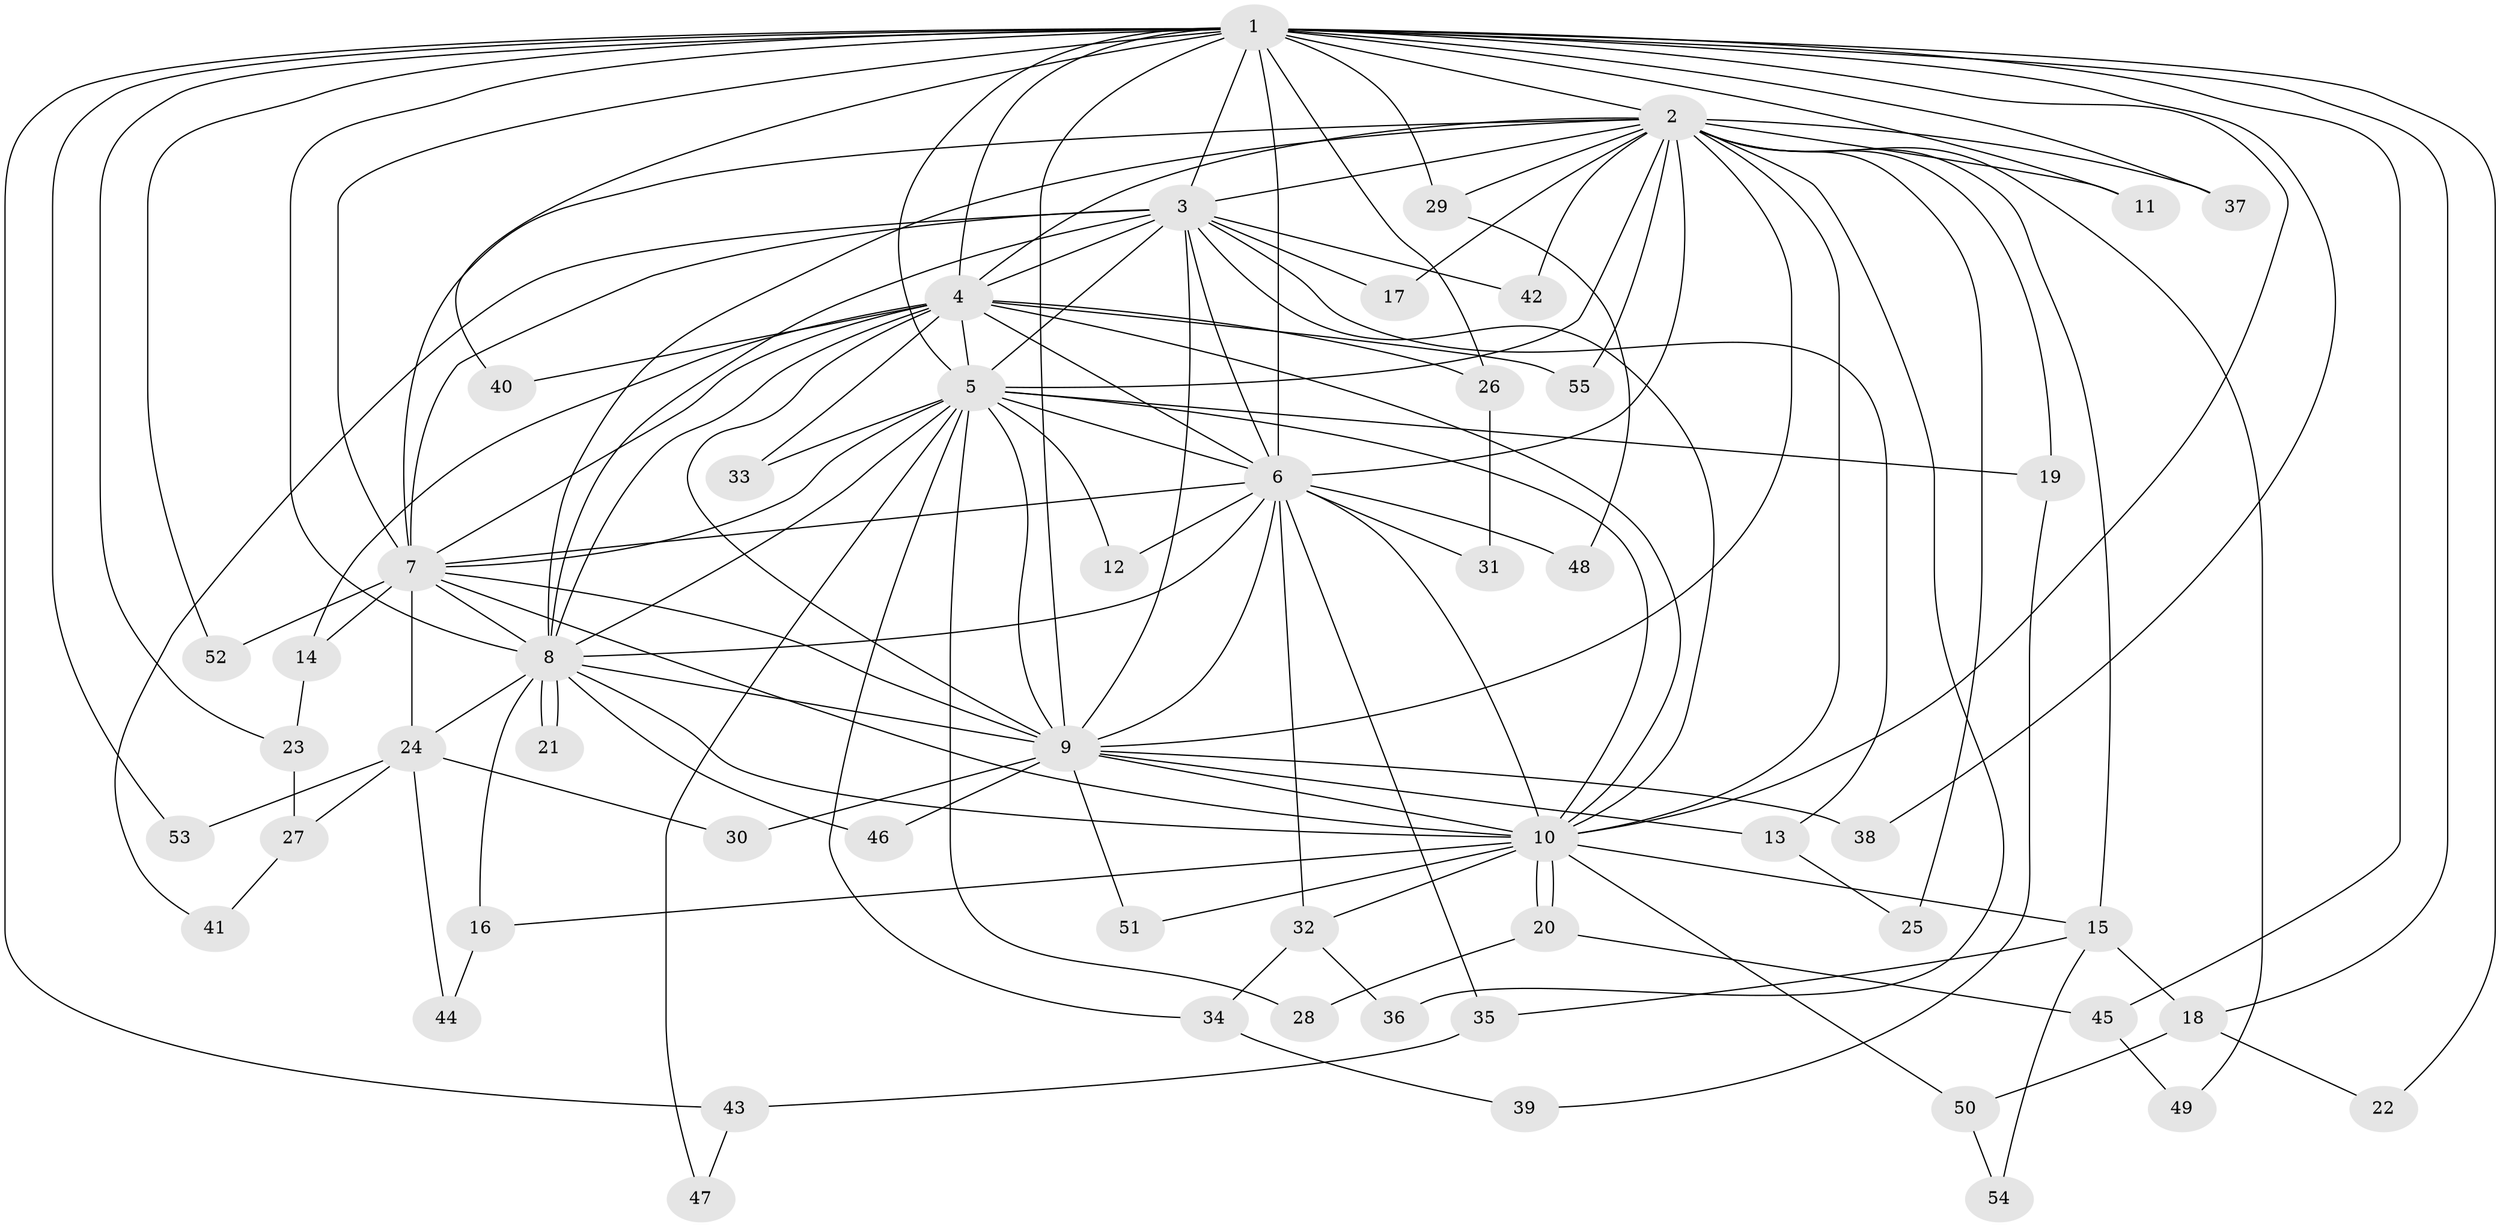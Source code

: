 // Generated by graph-tools (version 1.1) at 2025/34/03/09/25 02:34:44]
// undirected, 55 vertices, 135 edges
graph export_dot {
graph [start="1"]
  node [color=gray90,style=filled];
  1;
  2;
  3;
  4;
  5;
  6;
  7;
  8;
  9;
  10;
  11;
  12;
  13;
  14;
  15;
  16;
  17;
  18;
  19;
  20;
  21;
  22;
  23;
  24;
  25;
  26;
  27;
  28;
  29;
  30;
  31;
  32;
  33;
  34;
  35;
  36;
  37;
  38;
  39;
  40;
  41;
  42;
  43;
  44;
  45;
  46;
  47;
  48;
  49;
  50;
  51;
  52;
  53;
  54;
  55;
  1 -- 2;
  1 -- 3;
  1 -- 4;
  1 -- 5;
  1 -- 6;
  1 -- 7;
  1 -- 8;
  1 -- 9;
  1 -- 10;
  1 -- 11;
  1 -- 18;
  1 -- 22;
  1 -- 23;
  1 -- 26;
  1 -- 29;
  1 -- 37;
  1 -- 38;
  1 -- 40;
  1 -- 43;
  1 -- 45;
  1 -- 52;
  1 -- 53;
  2 -- 3;
  2 -- 4;
  2 -- 5;
  2 -- 6;
  2 -- 7;
  2 -- 8;
  2 -- 9;
  2 -- 10;
  2 -- 11;
  2 -- 15;
  2 -- 17;
  2 -- 19;
  2 -- 25;
  2 -- 29;
  2 -- 36;
  2 -- 37;
  2 -- 42;
  2 -- 49;
  2 -- 55;
  3 -- 4;
  3 -- 5;
  3 -- 6;
  3 -- 7;
  3 -- 8;
  3 -- 9;
  3 -- 10;
  3 -- 13;
  3 -- 17;
  3 -- 41;
  3 -- 42;
  4 -- 5;
  4 -- 6;
  4 -- 7;
  4 -- 8;
  4 -- 9;
  4 -- 10;
  4 -- 14;
  4 -- 26;
  4 -- 33;
  4 -- 40;
  4 -- 55;
  5 -- 6;
  5 -- 7;
  5 -- 8;
  5 -- 9;
  5 -- 10;
  5 -- 12;
  5 -- 19;
  5 -- 28;
  5 -- 33;
  5 -- 34;
  5 -- 47;
  6 -- 7;
  6 -- 8;
  6 -- 9;
  6 -- 10;
  6 -- 12;
  6 -- 31;
  6 -- 32;
  6 -- 35;
  6 -- 48;
  7 -- 8;
  7 -- 9;
  7 -- 10;
  7 -- 14;
  7 -- 24;
  7 -- 52;
  8 -- 9;
  8 -- 10;
  8 -- 16;
  8 -- 21;
  8 -- 21;
  8 -- 24;
  8 -- 46;
  9 -- 10;
  9 -- 13;
  9 -- 30;
  9 -- 38;
  9 -- 46;
  9 -- 51;
  10 -- 15;
  10 -- 16;
  10 -- 20;
  10 -- 20;
  10 -- 32;
  10 -- 50;
  10 -- 51;
  13 -- 25;
  14 -- 23;
  15 -- 18;
  15 -- 35;
  15 -- 54;
  16 -- 44;
  18 -- 22;
  18 -- 50;
  19 -- 39;
  20 -- 28;
  20 -- 45;
  23 -- 27;
  24 -- 27;
  24 -- 30;
  24 -- 44;
  24 -- 53;
  26 -- 31;
  27 -- 41;
  29 -- 48;
  32 -- 34;
  32 -- 36;
  34 -- 39;
  35 -- 43;
  43 -- 47;
  45 -- 49;
  50 -- 54;
}
